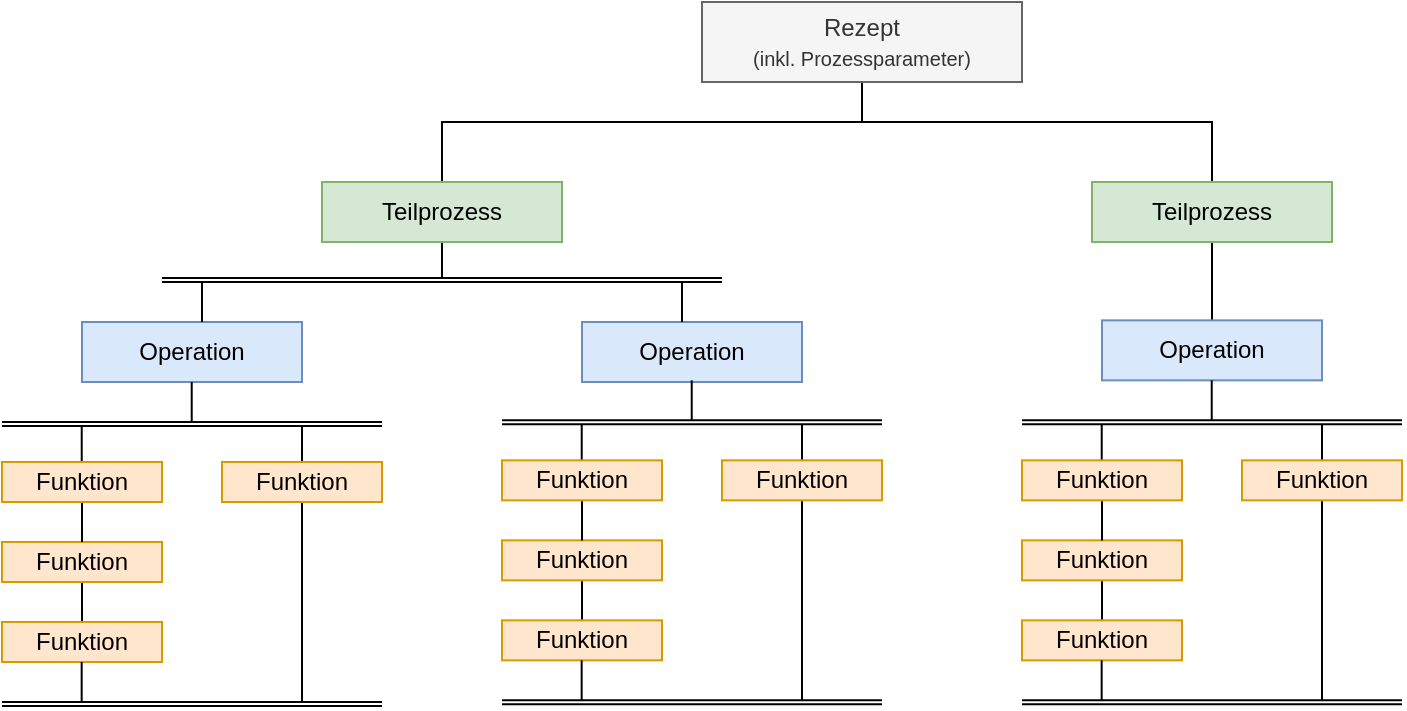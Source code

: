 <mxfile version="26.0.4">
  <diagram name="Seite-1" id="rRG4bilm0GnolACRD2mK">
    <mxGraphModel dx="1195" dy="643" grid="1" gridSize="10" guides="1" tooltips="1" connect="1" arrows="1" fold="1" page="1" pageScale="1" pageWidth="1654" pageHeight="1169" math="0" shadow="0">
      <root>
        <mxCell id="0" />
        <mxCell id="1" parent="0" />
        <mxCell id="3Rii5PQtWElXAAGf74XY-78" style="edgeStyle=orthogonalEdgeStyle;rounded=0;orthogonalLoop=1;jettySize=auto;html=1;endArrow=none;endFill=0;" edge="1" parent="1" source="3Rii5PQtWElXAAGf74XY-1" target="3Rii5PQtWElXAAGf74XY-3">
          <mxGeometry relative="1" as="geometry">
            <Array as="points">
              <mxPoint x="680" y="220" />
              <mxPoint x="855" y="220" />
            </Array>
          </mxGeometry>
        </mxCell>
        <mxCell id="3Rii5PQtWElXAAGf74XY-79" style="edgeStyle=orthogonalEdgeStyle;rounded=0;orthogonalLoop=1;jettySize=auto;html=1;entryX=0.5;entryY=0;entryDx=0;entryDy=0;endArrow=none;endFill=0;" edge="1" parent="1" source="3Rii5PQtWElXAAGf74XY-1" target="3Rii5PQtWElXAAGf74XY-2">
          <mxGeometry relative="1" as="geometry">
            <Array as="points">
              <mxPoint x="680" y="220" />
              <mxPoint x="470" y="220" />
            </Array>
          </mxGeometry>
        </mxCell>
        <mxCell id="3Rii5PQtWElXAAGf74XY-1" value="Rezept&lt;div&gt;&lt;font style=&quot;font-size: 10px;&quot;&gt;(inkl. Prozessparameter)&lt;/font&gt;&lt;/div&gt;" style="rounded=0;whiteSpace=wrap;html=1;fillColor=#f5f5f5;fontColor=#333333;strokeColor=#666666;" vertex="1" parent="1">
          <mxGeometry x="600" y="160" width="160" height="40" as="geometry" />
        </mxCell>
        <mxCell id="3Rii5PQtWElXAAGf74XY-77" style="edgeStyle=orthogonalEdgeStyle;rounded=0;orthogonalLoop=1;jettySize=auto;html=1;entryX=0.5;entryY=0;entryDx=0;entryDy=0;endArrow=none;endFill=0;" edge="1" parent="1" source="3Rii5PQtWElXAAGf74XY-3" target="3Rii5PQtWElXAAGf74XY-32">
          <mxGeometry relative="1" as="geometry" />
        </mxCell>
        <mxCell id="3Rii5PQtWElXAAGf74XY-3" value="Teilprozess" style="rounded=0;whiteSpace=wrap;html=1;fillColor=#d5e8d4;strokeColor=#82b366;" vertex="1" parent="1">
          <mxGeometry x="795" y="250" width="120" height="30" as="geometry" />
        </mxCell>
        <mxCell id="3Rii5PQtWElXAAGf74XY-31" value="" style="group" vertex="1" connectable="0" parent="1">
          <mxGeometry x="250" y="250" width="440" height="262" as="geometry" />
        </mxCell>
        <mxCell id="3Rii5PQtWElXAAGf74XY-4" value="Operation" style="rounded=0;whiteSpace=wrap;html=1;fillColor=#dae8fc;strokeColor=#6c8ebf;" vertex="1" parent="3Rii5PQtWElXAAGf74XY-31">
          <mxGeometry x="40" y="70" width="110" height="30" as="geometry" />
        </mxCell>
        <mxCell id="3Rii5PQtWElXAAGf74XY-5" value="Operation" style="rounded=0;whiteSpace=wrap;html=1;fillColor=#dae8fc;strokeColor=#6c8ebf;" vertex="1" parent="3Rii5PQtWElXAAGf74XY-31">
          <mxGeometry x="290" y="70" width="110" height="30" as="geometry" />
        </mxCell>
        <mxCell id="3Rii5PQtWElXAAGf74XY-6" value="" style="endArrow=none;html=1;rounded=0;strokeWidth=1;" edge="1" parent="3Rii5PQtWElXAAGf74XY-31">
          <mxGeometry width="50" height="50" relative="1" as="geometry">
            <mxPoint x="80" y="50" as="sourcePoint" />
            <mxPoint x="360" y="50" as="targetPoint" />
          </mxGeometry>
        </mxCell>
        <mxCell id="3Rii5PQtWElXAAGf74XY-7" value="" style="endArrow=none;html=1;rounded=0;strokeWidth=1;" edge="1" parent="3Rii5PQtWElXAAGf74XY-31">
          <mxGeometry width="50" height="50" relative="1" as="geometry">
            <mxPoint x="80" y="48" as="sourcePoint" />
            <mxPoint x="360" y="48" as="targetPoint" />
          </mxGeometry>
        </mxCell>
        <mxCell id="3Rii5PQtWElXAAGf74XY-12" value="" style="endArrow=none;html=1;rounded=0;" edge="1" parent="3Rii5PQtWElXAAGf74XY-31">
          <mxGeometry width="50" height="50" relative="1" as="geometry">
            <mxPoint x="220" y="48" as="sourcePoint" />
            <mxPoint x="220" y="28" as="targetPoint" />
          </mxGeometry>
        </mxCell>
        <mxCell id="3Rii5PQtWElXAAGf74XY-2" value="Teilprozess" style="rounded=0;whiteSpace=wrap;html=1;fillColor=#d5e8d4;strokeColor=#82b366;" vertex="1" parent="3Rii5PQtWElXAAGf74XY-31">
          <mxGeometry x="160" width="120" height="30" as="geometry" />
        </mxCell>
        <mxCell id="3Rii5PQtWElXAAGf74XY-13" value="" style="endArrow=none;html=1;rounded=0;" edge="1" parent="3Rii5PQtWElXAAGf74XY-31">
          <mxGeometry width="50" height="50" relative="1" as="geometry">
            <mxPoint x="340" y="70" as="sourcePoint" />
            <mxPoint x="340" y="50" as="targetPoint" />
          </mxGeometry>
        </mxCell>
        <mxCell id="3Rii5PQtWElXAAGf74XY-14" value="" style="endArrow=none;html=1;rounded=0;" edge="1" parent="3Rii5PQtWElXAAGf74XY-31">
          <mxGeometry width="50" height="50" relative="1" as="geometry">
            <mxPoint x="100" y="70" as="sourcePoint" />
            <mxPoint x="100" y="50" as="targetPoint" />
          </mxGeometry>
        </mxCell>
        <mxCell id="3Rii5PQtWElXAAGf74XY-26" style="edgeStyle=orthogonalEdgeStyle;rounded=0;orthogonalLoop=1;jettySize=auto;html=1;endArrow=none;endFill=0;" edge="1" parent="3Rii5PQtWElXAAGf74XY-31" source="3Rii5PQtWElXAAGf74XY-16" target="3Rii5PQtWElXAAGf74XY-17">
          <mxGeometry relative="1" as="geometry" />
        </mxCell>
        <mxCell id="3Rii5PQtWElXAAGf74XY-16" value="Funktion" style="rounded=0;whiteSpace=wrap;html=1;fillColor=#ffe6cc;strokeColor=#d79b00;" vertex="1" parent="3Rii5PQtWElXAAGf74XY-31">
          <mxGeometry y="180" width="80" height="20" as="geometry" />
        </mxCell>
        <mxCell id="3Rii5PQtWElXAAGf74XY-17" value="Funktion" style="rounded=0;whiteSpace=wrap;html=1;fillColor=#ffe6cc;strokeColor=#d79b00;" vertex="1" parent="3Rii5PQtWElXAAGf74XY-31">
          <mxGeometry y="220" width="80" height="20" as="geometry" />
        </mxCell>
        <mxCell id="3Rii5PQtWElXAAGf74XY-19" value="" style="endArrow=none;html=1;rounded=0;strokeWidth=1;" edge="1" parent="3Rii5PQtWElXAAGf74XY-31">
          <mxGeometry width="50" height="50" relative="1" as="geometry">
            <mxPoint y="122" as="sourcePoint" />
            <mxPoint x="190" y="122" as="targetPoint" />
          </mxGeometry>
        </mxCell>
        <mxCell id="3Rii5PQtWElXAAGf74XY-20" value="" style="endArrow=none;html=1;rounded=0;strokeWidth=1;" edge="1" parent="3Rii5PQtWElXAAGf74XY-31">
          <mxGeometry width="50" height="50" relative="1" as="geometry">
            <mxPoint y="120" as="sourcePoint" />
            <mxPoint x="190" y="120" as="targetPoint" />
          </mxGeometry>
        </mxCell>
        <mxCell id="3Rii5PQtWElXAAGf74XY-21" value="" style="endArrow=none;html=1;rounded=0;" edge="1" parent="3Rii5PQtWElXAAGf74XY-31">
          <mxGeometry width="50" height="50" relative="1" as="geometry">
            <mxPoint x="94.86" y="120" as="sourcePoint" />
            <mxPoint x="94.86" y="100" as="targetPoint" />
          </mxGeometry>
        </mxCell>
        <mxCell id="3Rii5PQtWElXAAGf74XY-22" value="" style="endArrow=none;html=1;rounded=0;" edge="1" parent="3Rii5PQtWElXAAGf74XY-31">
          <mxGeometry width="50" height="50" relative="1" as="geometry">
            <mxPoint x="150" y="142" as="sourcePoint" />
            <mxPoint x="150" y="122" as="targetPoint" />
          </mxGeometry>
        </mxCell>
        <mxCell id="3Rii5PQtWElXAAGf74XY-30" style="edgeStyle=orthogonalEdgeStyle;rounded=0;orthogonalLoop=1;jettySize=auto;html=1;endArrow=none;endFill=0;" edge="1" parent="3Rii5PQtWElXAAGf74XY-31" source="3Rii5PQtWElXAAGf74XY-18">
          <mxGeometry relative="1" as="geometry">
            <mxPoint x="150" y="260" as="targetPoint" />
          </mxGeometry>
        </mxCell>
        <mxCell id="3Rii5PQtWElXAAGf74XY-18" value="Funktion" style="rounded=0;whiteSpace=wrap;html=1;fillColor=#ffe6cc;strokeColor=#d79b00;" vertex="1" parent="3Rii5PQtWElXAAGf74XY-31">
          <mxGeometry x="110" y="140" width="80" height="20" as="geometry" />
        </mxCell>
        <mxCell id="3Rii5PQtWElXAAGf74XY-23" value="" style="endArrow=none;html=1;rounded=0;" edge="1" parent="3Rii5PQtWElXAAGf74XY-31">
          <mxGeometry width="50" height="50" relative="1" as="geometry">
            <mxPoint x="39.86" y="142" as="sourcePoint" />
            <mxPoint x="39.86" y="122" as="targetPoint" />
          </mxGeometry>
        </mxCell>
        <mxCell id="3Rii5PQtWElXAAGf74XY-25" style="edgeStyle=orthogonalEdgeStyle;rounded=0;orthogonalLoop=1;jettySize=auto;html=1;endArrow=none;endFill=0;" edge="1" parent="3Rii5PQtWElXAAGf74XY-31" source="3Rii5PQtWElXAAGf74XY-15" target="3Rii5PQtWElXAAGf74XY-16">
          <mxGeometry relative="1" as="geometry" />
        </mxCell>
        <mxCell id="3Rii5PQtWElXAAGf74XY-15" value="Funktion" style="rounded=0;whiteSpace=wrap;html=1;fillColor=#ffe6cc;strokeColor=#d79b00;" vertex="1" parent="3Rii5PQtWElXAAGf74XY-31">
          <mxGeometry y="140" width="80" height="20" as="geometry" />
        </mxCell>
        <mxCell id="3Rii5PQtWElXAAGf74XY-27" value="" style="endArrow=none;html=1;rounded=0;strokeWidth=1;" edge="1" parent="3Rii5PQtWElXAAGf74XY-31">
          <mxGeometry width="50" height="50" relative="1" as="geometry">
            <mxPoint y="262" as="sourcePoint" />
            <mxPoint x="190" y="262" as="targetPoint" />
          </mxGeometry>
        </mxCell>
        <mxCell id="3Rii5PQtWElXAAGf74XY-28" value="" style="endArrow=none;html=1;rounded=0;strokeWidth=1;" edge="1" parent="3Rii5PQtWElXAAGf74XY-31">
          <mxGeometry width="50" height="50" relative="1" as="geometry">
            <mxPoint y="260" as="sourcePoint" />
            <mxPoint x="190" y="260" as="targetPoint" />
          </mxGeometry>
        </mxCell>
        <mxCell id="3Rii5PQtWElXAAGf74XY-29" value="" style="endArrow=none;html=1;rounded=0;" edge="1" parent="3Rii5PQtWElXAAGf74XY-31">
          <mxGeometry width="50" height="50" relative="1" as="geometry">
            <mxPoint x="39.83" y="260" as="sourcePoint" />
            <mxPoint x="39.83" y="240" as="targetPoint" />
          </mxGeometry>
        </mxCell>
        <mxCell id="3Rii5PQtWElXAAGf74XY-47" style="edgeStyle=orthogonalEdgeStyle;rounded=0;orthogonalLoop=1;jettySize=auto;html=1;endArrow=none;endFill=0;" edge="1" parent="3Rii5PQtWElXAAGf74XY-31" source="3Rii5PQtWElXAAGf74XY-48" target="3Rii5PQtWElXAAGf74XY-49">
          <mxGeometry relative="1" as="geometry" />
        </mxCell>
        <mxCell id="3Rii5PQtWElXAAGf74XY-48" value="Funktion" style="rounded=0;whiteSpace=wrap;html=1;fillColor=#ffe6cc;strokeColor=#d79b00;" vertex="1" parent="3Rii5PQtWElXAAGf74XY-31">
          <mxGeometry x="250" y="179.17" width="80" height="20" as="geometry" />
        </mxCell>
        <mxCell id="3Rii5PQtWElXAAGf74XY-49" value="Funktion" style="rounded=0;whiteSpace=wrap;html=1;fillColor=#ffe6cc;strokeColor=#d79b00;" vertex="1" parent="3Rii5PQtWElXAAGf74XY-31">
          <mxGeometry x="250" y="219.17" width="80" height="20" as="geometry" />
        </mxCell>
        <mxCell id="3Rii5PQtWElXAAGf74XY-50" value="" style="endArrow=none;html=1;rounded=0;strokeWidth=1;" edge="1" parent="3Rii5PQtWElXAAGf74XY-31">
          <mxGeometry width="50" height="50" relative="1" as="geometry">
            <mxPoint x="250" y="121.17" as="sourcePoint" />
            <mxPoint x="440" y="121.17" as="targetPoint" />
          </mxGeometry>
        </mxCell>
        <mxCell id="3Rii5PQtWElXAAGf74XY-51" value="" style="endArrow=none;html=1;rounded=0;strokeWidth=1;" edge="1" parent="3Rii5PQtWElXAAGf74XY-31">
          <mxGeometry width="50" height="50" relative="1" as="geometry">
            <mxPoint x="250" y="119.17" as="sourcePoint" />
            <mxPoint x="440" y="119.17" as="targetPoint" />
          </mxGeometry>
        </mxCell>
        <mxCell id="3Rii5PQtWElXAAGf74XY-52" value="" style="endArrow=none;html=1;rounded=0;" edge="1" parent="3Rii5PQtWElXAAGf74XY-31">
          <mxGeometry width="50" height="50" relative="1" as="geometry">
            <mxPoint x="344.86" y="119.17" as="sourcePoint" />
            <mxPoint x="344.86" y="99.17" as="targetPoint" />
          </mxGeometry>
        </mxCell>
        <mxCell id="3Rii5PQtWElXAAGf74XY-53" value="" style="endArrow=none;html=1;rounded=0;" edge="1" parent="3Rii5PQtWElXAAGf74XY-31">
          <mxGeometry width="50" height="50" relative="1" as="geometry">
            <mxPoint x="400" y="141.17" as="sourcePoint" />
            <mxPoint x="400" y="121.17" as="targetPoint" />
          </mxGeometry>
        </mxCell>
        <mxCell id="3Rii5PQtWElXAAGf74XY-54" style="edgeStyle=orthogonalEdgeStyle;rounded=0;orthogonalLoop=1;jettySize=auto;html=1;endArrow=none;endFill=0;" edge="1" parent="3Rii5PQtWElXAAGf74XY-31" source="3Rii5PQtWElXAAGf74XY-55">
          <mxGeometry relative="1" as="geometry">
            <mxPoint x="400" y="259.17" as="targetPoint" />
          </mxGeometry>
        </mxCell>
        <mxCell id="3Rii5PQtWElXAAGf74XY-55" value="Funktion" style="rounded=0;whiteSpace=wrap;html=1;fillColor=#ffe6cc;strokeColor=#d79b00;" vertex="1" parent="3Rii5PQtWElXAAGf74XY-31">
          <mxGeometry x="360" y="139.17" width="80" height="20" as="geometry" />
        </mxCell>
        <mxCell id="3Rii5PQtWElXAAGf74XY-56" value="" style="endArrow=none;html=1;rounded=0;" edge="1" parent="3Rii5PQtWElXAAGf74XY-31">
          <mxGeometry width="50" height="50" relative="1" as="geometry">
            <mxPoint x="289.86" y="141.17" as="sourcePoint" />
            <mxPoint x="289.86" y="121.17" as="targetPoint" />
          </mxGeometry>
        </mxCell>
        <mxCell id="3Rii5PQtWElXAAGf74XY-57" style="edgeStyle=orthogonalEdgeStyle;rounded=0;orthogonalLoop=1;jettySize=auto;html=1;endArrow=none;endFill=0;" edge="1" parent="3Rii5PQtWElXAAGf74XY-31" source="3Rii5PQtWElXAAGf74XY-58" target="3Rii5PQtWElXAAGf74XY-48">
          <mxGeometry relative="1" as="geometry" />
        </mxCell>
        <mxCell id="3Rii5PQtWElXAAGf74XY-58" value="Funktion" style="rounded=0;whiteSpace=wrap;html=1;fillColor=#ffe6cc;strokeColor=#d79b00;" vertex="1" parent="3Rii5PQtWElXAAGf74XY-31">
          <mxGeometry x="250" y="139.17" width="80" height="20" as="geometry" />
        </mxCell>
        <mxCell id="3Rii5PQtWElXAAGf74XY-59" value="" style="endArrow=none;html=1;rounded=0;strokeWidth=1;" edge="1" parent="3Rii5PQtWElXAAGf74XY-31">
          <mxGeometry width="50" height="50" relative="1" as="geometry">
            <mxPoint x="250" y="261.17" as="sourcePoint" />
            <mxPoint x="440" y="261.17" as="targetPoint" />
          </mxGeometry>
        </mxCell>
        <mxCell id="3Rii5PQtWElXAAGf74XY-60" value="" style="endArrow=none;html=1;rounded=0;strokeWidth=1;" edge="1" parent="3Rii5PQtWElXAAGf74XY-31">
          <mxGeometry width="50" height="50" relative="1" as="geometry">
            <mxPoint x="250" y="259.17" as="sourcePoint" />
            <mxPoint x="440" y="259.17" as="targetPoint" />
          </mxGeometry>
        </mxCell>
        <mxCell id="3Rii5PQtWElXAAGf74XY-61" value="" style="endArrow=none;html=1;rounded=0;" edge="1" parent="3Rii5PQtWElXAAGf74XY-31">
          <mxGeometry width="50" height="50" relative="1" as="geometry">
            <mxPoint x="289.83" y="259.17" as="sourcePoint" />
            <mxPoint x="289.83" y="239.17" as="targetPoint" />
          </mxGeometry>
        </mxCell>
        <mxCell id="3Rii5PQtWElXAAGf74XY-32" value="Operation" style="rounded=0;whiteSpace=wrap;html=1;fillColor=#dae8fc;strokeColor=#6c8ebf;" vertex="1" parent="1">
          <mxGeometry x="800" y="319.17" width="110" height="30" as="geometry" />
        </mxCell>
        <mxCell id="3Rii5PQtWElXAAGf74XY-62" style="edgeStyle=orthogonalEdgeStyle;rounded=0;orthogonalLoop=1;jettySize=auto;html=1;endArrow=none;endFill=0;" edge="1" parent="1" source="3Rii5PQtWElXAAGf74XY-63" target="3Rii5PQtWElXAAGf74XY-64">
          <mxGeometry relative="1" as="geometry" />
        </mxCell>
        <mxCell id="3Rii5PQtWElXAAGf74XY-63" value="Funktion" style="rounded=0;whiteSpace=wrap;html=1;fillColor=#ffe6cc;strokeColor=#d79b00;" vertex="1" parent="1">
          <mxGeometry x="760" y="429.17" width="80" height="20" as="geometry" />
        </mxCell>
        <mxCell id="3Rii5PQtWElXAAGf74XY-64" value="Funktion" style="rounded=0;whiteSpace=wrap;html=1;fillColor=#ffe6cc;strokeColor=#d79b00;" vertex="1" parent="1">
          <mxGeometry x="760" y="469.17" width="80" height="20" as="geometry" />
        </mxCell>
        <mxCell id="3Rii5PQtWElXAAGf74XY-65" value="" style="endArrow=none;html=1;rounded=0;strokeWidth=1;" edge="1" parent="1">
          <mxGeometry width="50" height="50" relative="1" as="geometry">
            <mxPoint x="760" y="371.17" as="sourcePoint" />
            <mxPoint x="950" y="371.17" as="targetPoint" />
          </mxGeometry>
        </mxCell>
        <mxCell id="3Rii5PQtWElXAAGf74XY-66" value="" style="endArrow=none;html=1;rounded=0;strokeWidth=1;" edge="1" parent="1">
          <mxGeometry width="50" height="50" relative="1" as="geometry">
            <mxPoint x="760" y="369.17" as="sourcePoint" />
            <mxPoint x="950" y="369.17" as="targetPoint" />
          </mxGeometry>
        </mxCell>
        <mxCell id="3Rii5PQtWElXAAGf74XY-67" value="" style="endArrow=none;html=1;rounded=0;" edge="1" parent="1">
          <mxGeometry width="50" height="50" relative="1" as="geometry">
            <mxPoint x="854.86" y="369.17" as="sourcePoint" />
            <mxPoint x="854.86" y="349.17" as="targetPoint" />
          </mxGeometry>
        </mxCell>
        <mxCell id="3Rii5PQtWElXAAGf74XY-68" value="" style="endArrow=none;html=1;rounded=0;" edge="1" parent="1">
          <mxGeometry width="50" height="50" relative="1" as="geometry">
            <mxPoint x="910" y="391.17" as="sourcePoint" />
            <mxPoint x="910" y="371.17" as="targetPoint" />
          </mxGeometry>
        </mxCell>
        <mxCell id="3Rii5PQtWElXAAGf74XY-69" style="edgeStyle=orthogonalEdgeStyle;rounded=0;orthogonalLoop=1;jettySize=auto;html=1;endArrow=none;endFill=0;" edge="1" parent="1" source="3Rii5PQtWElXAAGf74XY-70">
          <mxGeometry relative="1" as="geometry">
            <mxPoint x="910" y="509.17" as="targetPoint" />
          </mxGeometry>
        </mxCell>
        <mxCell id="3Rii5PQtWElXAAGf74XY-70" value="Funktion" style="rounded=0;whiteSpace=wrap;html=1;fillColor=#ffe6cc;strokeColor=#d79b00;" vertex="1" parent="1">
          <mxGeometry x="870" y="389.17" width="80" height="20" as="geometry" />
        </mxCell>
        <mxCell id="3Rii5PQtWElXAAGf74XY-71" value="" style="endArrow=none;html=1;rounded=0;" edge="1" parent="1">
          <mxGeometry width="50" height="50" relative="1" as="geometry">
            <mxPoint x="799.86" y="391.17" as="sourcePoint" />
            <mxPoint x="799.86" y="371.17" as="targetPoint" />
          </mxGeometry>
        </mxCell>
        <mxCell id="3Rii5PQtWElXAAGf74XY-72" style="edgeStyle=orthogonalEdgeStyle;rounded=0;orthogonalLoop=1;jettySize=auto;html=1;endArrow=none;endFill=0;" edge="1" parent="1" source="3Rii5PQtWElXAAGf74XY-73" target="3Rii5PQtWElXAAGf74XY-63">
          <mxGeometry relative="1" as="geometry" />
        </mxCell>
        <mxCell id="3Rii5PQtWElXAAGf74XY-73" value="Funktion" style="rounded=0;whiteSpace=wrap;html=1;fillColor=#ffe6cc;strokeColor=#d79b00;" vertex="1" parent="1">
          <mxGeometry x="760" y="389.17" width="80" height="20" as="geometry" />
        </mxCell>
        <mxCell id="3Rii5PQtWElXAAGf74XY-74" value="" style="endArrow=none;html=1;rounded=0;strokeWidth=1;" edge="1" parent="1">
          <mxGeometry width="50" height="50" relative="1" as="geometry">
            <mxPoint x="760" y="511.17" as="sourcePoint" />
            <mxPoint x="950" y="511.17" as="targetPoint" />
          </mxGeometry>
        </mxCell>
        <mxCell id="3Rii5PQtWElXAAGf74XY-75" value="" style="endArrow=none;html=1;rounded=0;strokeWidth=1;" edge="1" parent="1">
          <mxGeometry width="50" height="50" relative="1" as="geometry">
            <mxPoint x="760" y="509.17" as="sourcePoint" />
            <mxPoint x="950" y="509.17" as="targetPoint" />
          </mxGeometry>
        </mxCell>
        <mxCell id="3Rii5PQtWElXAAGf74XY-76" value="" style="endArrow=none;html=1;rounded=0;" edge="1" parent="1">
          <mxGeometry width="50" height="50" relative="1" as="geometry">
            <mxPoint x="799.83" y="509.17" as="sourcePoint" />
            <mxPoint x="799.83" y="489.17" as="targetPoint" />
          </mxGeometry>
        </mxCell>
      </root>
    </mxGraphModel>
  </diagram>
</mxfile>
